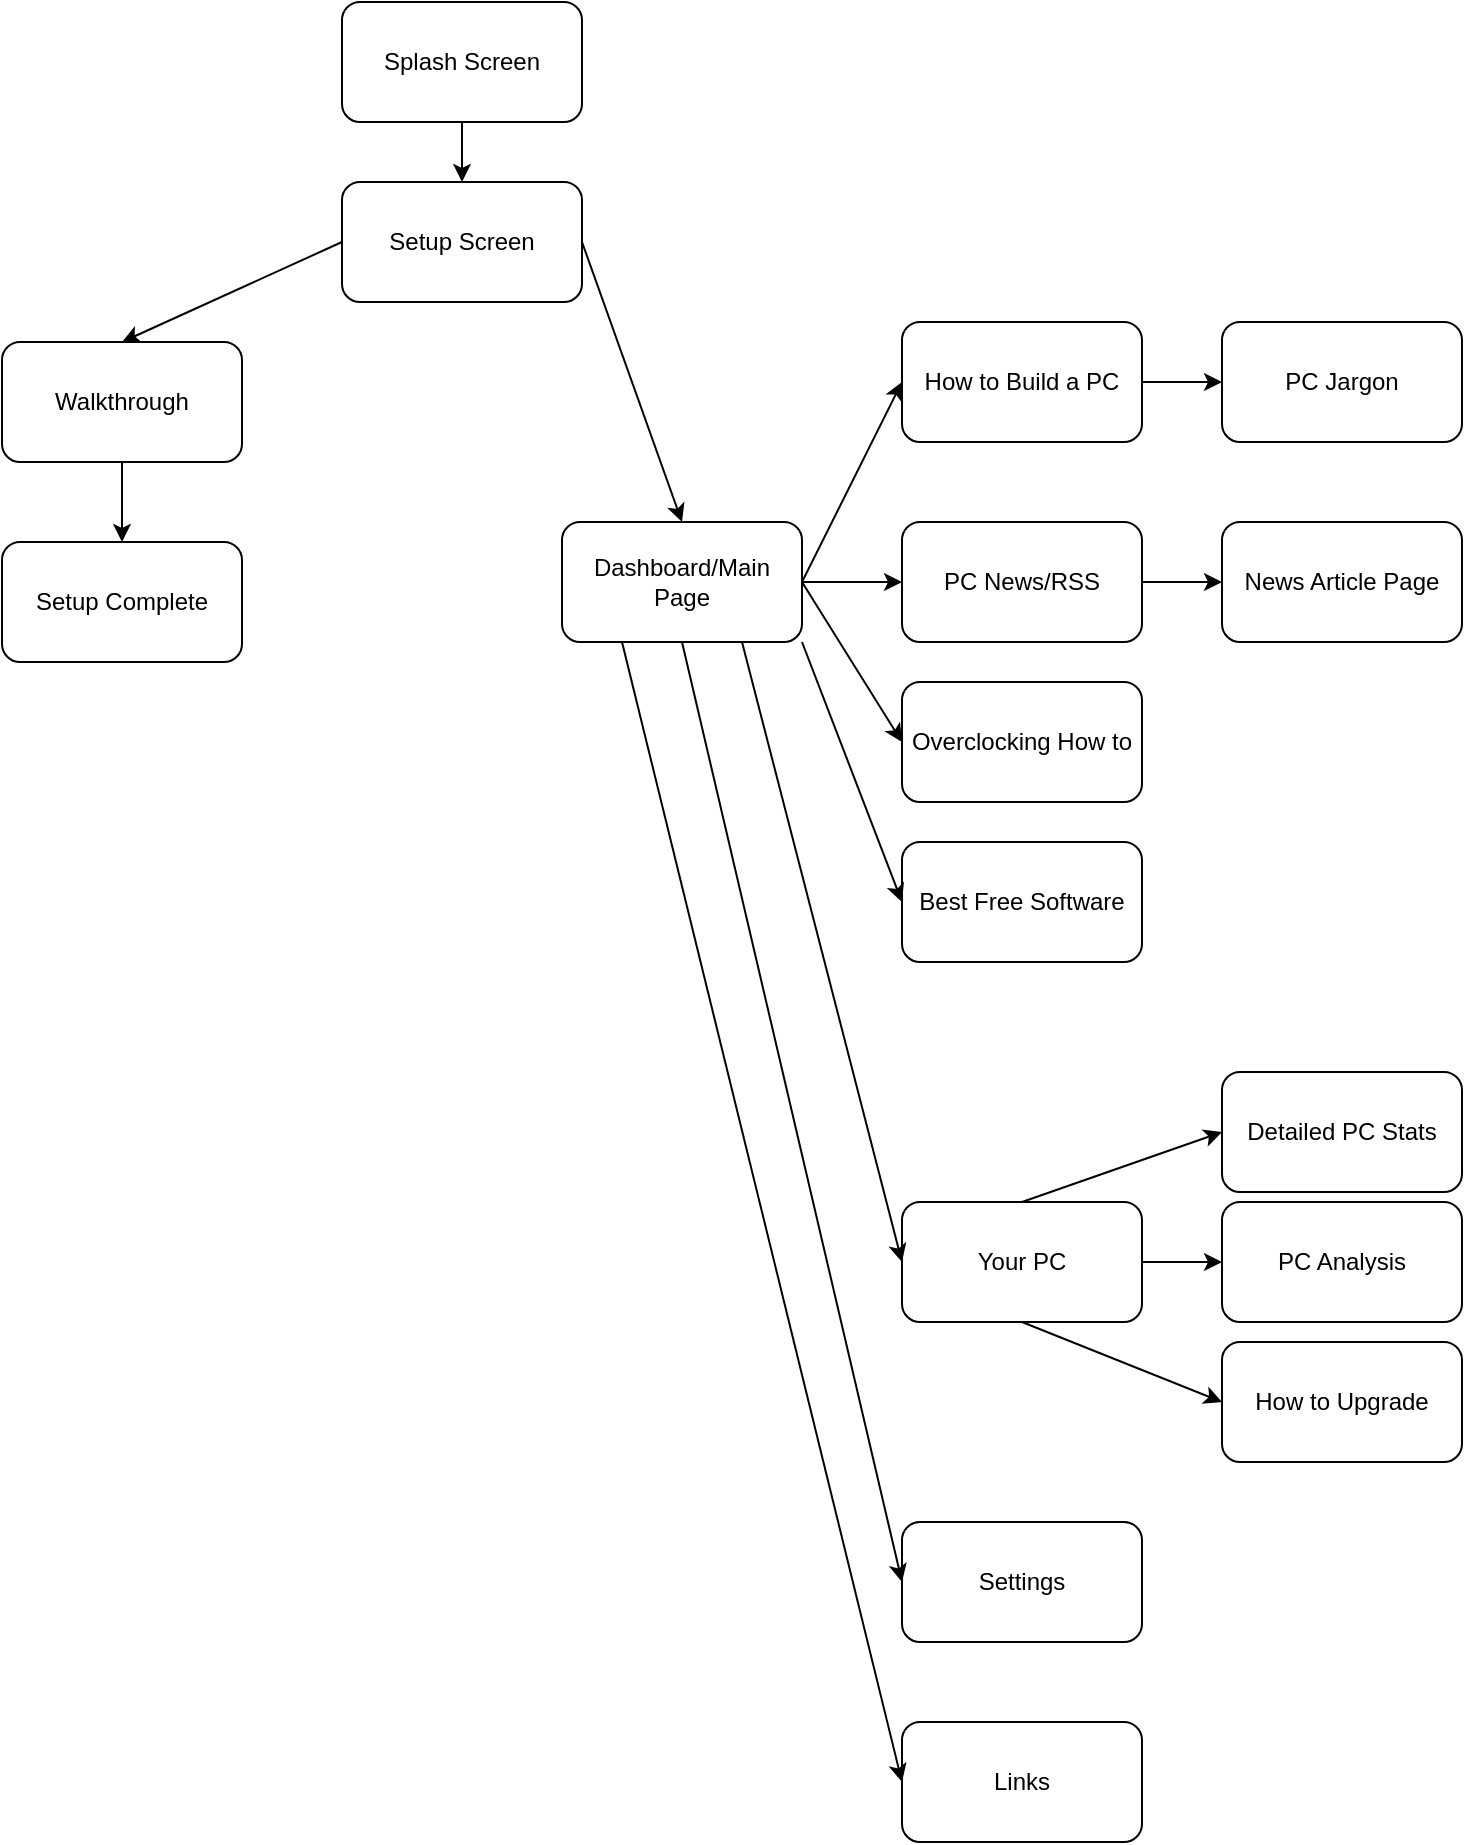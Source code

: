 <mxfile version="14.9.6" type="device"><diagram id="LSabIARCLMZxIvFWwGnL" name="Page-1"><mxGraphModel dx="499" dy="752" grid="1" gridSize="10" guides="1" tooltips="1" connect="1" arrows="1" fold="1" page="1" pageScale="1" pageWidth="827" pageHeight="1169" math="0" shadow="0"><root><mxCell id="0"/><mxCell id="1" parent="0"/><mxCell id="3n3l8hXC3s4jDKNn-olo-1" value="Splash Screen" style="rounded=1;whiteSpace=wrap;html=1;" vertex="1" parent="1"><mxGeometry x="210" y="10" width="120" height="60" as="geometry"/></mxCell><mxCell id="3n3l8hXC3s4jDKNn-olo-2" value="Setup Screen" style="rounded=1;whiteSpace=wrap;html=1;" vertex="1" parent="1"><mxGeometry x="210" y="100" width="120" height="60" as="geometry"/></mxCell><mxCell id="3n3l8hXC3s4jDKNn-olo-3" value="Dashboard/Main Page" style="rounded=1;whiteSpace=wrap;html=1;" vertex="1" parent="1"><mxGeometry x="320" y="270" width="120" height="60" as="geometry"/></mxCell><mxCell id="3n3l8hXC3s4jDKNn-olo-4" value="Walkthrough" style="rounded=1;whiteSpace=wrap;html=1;" vertex="1" parent="1"><mxGeometry x="40" y="180" width="120" height="60" as="geometry"/></mxCell><mxCell id="3n3l8hXC3s4jDKNn-olo-5" value="Setup Complete" style="rounded=1;whiteSpace=wrap;html=1;" vertex="1" parent="1"><mxGeometry x="40" y="280" width="120" height="60" as="geometry"/></mxCell><mxCell id="3n3l8hXC3s4jDKNn-olo-6" value="How to Build a PC" style="rounded=1;whiteSpace=wrap;html=1;" vertex="1" parent="1"><mxGeometry x="490" y="170" width="120" height="60" as="geometry"/></mxCell><mxCell id="3n3l8hXC3s4jDKNn-olo-7" value="PC News/RSS" style="rounded=1;whiteSpace=wrap;html=1;" vertex="1" parent="1"><mxGeometry x="490" y="270" width="120" height="60" as="geometry"/></mxCell><mxCell id="3n3l8hXC3s4jDKNn-olo-8" value="Overclocking How to" style="rounded=1;whiteSpace=wrap;html=1;" vertex="1" parent="1"><mxGeometry x="490" y="350" width="120" height="60" as="geometry"/></mxCell><mxCell id="3n3l8hXC3s4jDKNn-olo-9" value="Best Free Software" style="rounded=1;whiteSpace=wrap;html=1;" vertex="1" parent="1"><mxGeometry x="490" y="430" width="120" height="60" as="geometry"/></mxCell><mxCell id="3n3l8hXC3s4jDKNn-olo-11" value="Your PC" style="rounded=1;whiteSpace=wrap;html=1;" vertex="1" parent="1"><mxGeometry x="490" y="610" width="120" height="60" as="geometry"/></mxCell><mxCell id="3n3l8hXC3s4jDKNn-olo-12" value="Settings" style="rounded=1;whiteSpace=wrap;html=1;" vertex="1" parent="1"><mxGeometry x="490" y="770" width="120" height="60" as="geometry"/></mxCell><mxCell id="3n3l8hXC3s4jDKNn-olo-13" value="Links" style="rounded=1;whiteSpace=wrap;html=1;" vertex="1" parent="1"><mxGeometry x="490" y="870" width="120" height="60" as="geometry"/></mxCell><mxCell id="3n3l8hXC3s4jDKNn-olo-14" value="PC Jargon" style="rounded=1;whiteSpace=wrap;html=1;" vertex="1" parent="1"><mxGeometry x="650" y="170" width="120" height="60" as="geometry"/></mxCell><mxCell id="3n3l8hXC3s4jDKNn-olo-15" value="News Article Page" style="rounded=1;whiteSpace=wrap;html=1;" vertex="1" parent="1"><mxGeometry x="650" y="270" width="120" height="60" as="geometry"/></mxCell><mxCell id="3n3l8hXC3s4jDKNn-olo-17" value="Detailed PC Stats" style="rounded=1;whiteSpace=wrap;html=1;" vertex="1" parent="1"><mxGeometry x="650" y="545" width="120" height="60" as="geometry"/></mxCell><mxCell id="3n3l8hXC3s4jDKNn-olo-18" value="PC Analysis" style="rounded=1;whiteSpace=wrap;html=1;" vertex="1" parent="1"><mxGeometry x="650" y="610" width="120" height="60" as="geometry"/></mxCell><mxCell id="3n3l8hXC3s4jDKNn-olo-19" value="How to Upgrade" style="rounded=1;whiteSpace=wrap;html=1;" vertex="1" parent="1"><mxGeometry x="650" y="680" width="120" height="60" as="geometry"/></mxCell><mxCell id="3n3l8hXC3s4jDKNn-olo-20" value="" style="endArrow=classic;html=1;exitX=0.5;exitY=1;exitDx=0;exitDy=0;entryX=0.5;entryY=0;entryDx=0;entryDy=0;" edge="1" parent="1" source="3n3l8hXC3s4jDKNn-olo-1" target="3n3l8hXC3s4jDKNn-olo-2"><mxGeometry width="50" height="50" relative="1" as="geometry"><mxPoint x="310" y="110" as="sourcePoint"/><mxPoint x="360" y="60" as="targetPoint"/></mxGeometry></mxCell><mxCell id="3n3l8hXC3s4jDKNn-olo-21" value="" style="endArrow=classic;html=1;exitX=0;exitY=0.5;exitDx=0;exitDy=0;entryX=0.5;entryY=0;entryDx=0;entryDy=0;" edge="1" parent="1" source="3n3l8hXC3s4jDKNn-olo-2" target="3n3l8hXC3s4jDKNn-olo-4"><mxGeometry width="50" height="50" relative="1" as="geometry"><mxPoint x="110" y="150" as="sourcePoint"/><mxPoint x="160" y="100" as="targetPoint"/></mxGeometry></mxCell><mxCell id="3n3l8hXC3s4jDKNn-olo-23" value="" style="endArrow=classic;html=1;exitX=0.5;exitY=1;exitDx=0;exitDy=0;entryX=0.5;entryY=0;entryDx=0;entryDy=0;" edge="1" parent="1" source="3n3l8hXC3s4jDKNn-olo-4" target="3n3l8hXC3s4jDKNn-olo-5"><mxGeometry width="50" height="50" relative="1" as="geometry"><mxPoint x="210" y="360" as="sourcePoint"/><mxPoint x="260" y="310" as="targetPoint"/></mxGeometry></mxCell><mxCell id="3n3l8hXC3s4jDKNn-olo-24" value="" style="endArrow=classic;html=1;exitX=1;exitY=0.5;exitDx=0;exitDy=0;entryX=0.5;entryY=0;entryDx=0;entryDy=0;" edge="1" parent="1" source="3n3l8hXC3s4jDKNn-olo-2" target="3n3l8hXC3s4jDKNn-olo-3"><mxGeometry width="50" height="50" relative="1" as="geometry"><mxPoint x="320" y="210" as="sourcePoint"/><mxPoint x="370" y="160" as="targetPoint"/></mxGeometry></mxCell><mxCell id="3n3l8hXC3s4jDKNn-olo-25" value="" style="endArrow=classic;html=1;exitX=1;exitY=0.5;exitDx=0;exitDy=0;entryX=0;entryY=0.5;entryDx=0;entryDy=0;" edge="1" parent="1" source="3n3l8hXC3s4jDKNn-olo-3" target="3n3l8hXC3s4jDKNn-olo-7"><mxGeometry width="50" height="50" relative="1" as="geometry"><mxPoint x="400" y="420" as="sourcePoint"/><mxPoint x="450" y="370" as="targetPoint"/></mxGeometry></mxCell><mxCell id="3n3l8hXC3s4jDKNn-olo-26" value="" style="endArrow=classic;html=1;exitX=1;exitY=0.5;exitDx=0;exitDy=0;entryX=0;entryY=0.5;entryDx=0;entryDy=0;" edge="1" parent="1" source="3n3l8hXC3s4jDKNn-olo-3" target="3n3l8hXC3s4jDKNn-olo-8"><mxGeometry width="50" height="50" relative="1" as="geometry"><mxPoint x="380" y="430" as="sourcePoint"/><mxPoint x="430" y="380" as="targetPoint"/></mxGeometry></mxCell><mxCell id="3n3l8hXC3s4jDKNn-olo-27" value="" style="endArrow=classic;html=1;exitX=1;exitY=1;exitDx=0;exitDy=0;entryX=0;entryY=0.5;entryDx=0;entryDy=0;" edge="1" parent="1" source="3n3l8hXC3s4jDKNn-olo-3" target="3n3l8hXC3s4jDKNn-olo-9"><mxGeometry width="50" height="50" relative="1" as="geometry"><mxPoint x="410" y="440" as="sourcePoint"/><mxPoint x="460" y="390" as="targetPoint"/></mxGeometry></mxCell><mxCell id="3n3l8hXC3s4jDKNn-olo-28" value="" style="endArrow=classic;html=1;exitX=0.75;exitY=1;exitDx=0;exitDy=0;entryX=0;entryY=0.5;entryDx=0;entryDy=0;" edge="1" parent="1" source="3n3l8hXC3s4jDKNn-olo-3" target="3n3l8hXC3s4jDKNn-olo-11"><mxGeometry width="50" height="50" relative="1" as="geometry"><mxPoint x="360" y="620" as="sourcePoint"/><mxPoint x="410" y="570" as="targetPoint"/></mxGeometry></mxCell><mxCell id="3n3l8hXC3s4jDKNn-olo-29" value="" style="endArrow=classic;html=1;exitX=0.5;exitY=1;exitDx=0;exitDy=0;entryX=0;entryY=0.5;entryDx=0;entryDy=0;" edge="1" parent="1" source="3n3l8hXC3s4jDKNn-olo-3" target="3n3l8hXC3s4jDKNn-olo-12"><mxGeometry width="50" height="50" relative="1" as="geometry"><mxPoint x="360" y="660" as="sourcePoint"/><mxPoint x="410" y="610" as="targetPoint"/></mxGeometry></mxCell><mxCell id="3n3l8hXC3s4jDKNn-olo-30" value="" style="endArrow=classic;html=1;exitX=0.25;exitY=1;exitDx=0;exitDy=0;entryX=0;entryY=0.5;entryDx=0;entryDy=0;" edge="1" parent="1" source="3n3l8hXC3s4jDKNn-olo-3" target="3n3l8hXC3s4jDKNn-olo-13"><mxGeometry width="50" height="50" relative="1" as="geometry"><mxPoint x="380" y="700" as="sourcePoint"/><mxPoint x="430" y="650" as="targetPoint"/></mxGeometry></mxCell><mxCell id="3n3l8hXC3s4jDKNn-olo-31" value="" style="endArrow=classic;html=1;exitX=1;exitY=0.5;exitDx=0;exitDy=0;entryX=0;entryY=0.5;entryDx=0;entryDy=0;" edge="1" parent="1" source="3n3l8hXC3s4jDKNn-olo-11" target="3n3l8hXC3s4jDKNn-olo-18"><mxGeometry width="50" height="50" relative="1" as="geometry"><mxPoint x="500" y="600" as="sourcePoint"/><mxPoint x="550" y="550" as="targetPoint"/></mxGeometry></mxCell><mxCell id="3n3l8hXC3s4jDKNn-olo-32" value="" style="endArrow=classic;html=1;exitX=0.5;exitY=1;exitDx=0;exitDy=0;entryX=0;entryY=0.5;entryDx=0;entryDy=0;" edge="1" parent="1" source="3n3l8hXC3s4jDKNn-olo-11" target="3n3l8hXC3s4jDKNn-olo-19"><mxGeometry width="50" height="50" relative="1" as="geometry"><mxPoint x="580" y="750" as="sourcePoint"/><mxPoint x="630" y="700" as="targetPoint"/></mxGeometry></mxCell><mxCell id="3n3l8hXC3s4jDKNn-olo-33" value="" style="endArrow=classic;html=1;exitX=0.5;exitY=0;exitDx=0;exitDy=0;entryX=0;entryY=0.5;entryDx=0;entryDy=0;" edge="1" parent="1" source="3n3l8hXC3s4jDKNn-olo-11" target="3n3l8hXC3s4jDKNn-olo-17"><mxGeometry width="50" height="50" relative="1" as="geometry"><mxPoint x="560" y="590" as="sourcePoint"/><mxPoint x="610" y="540" as="targetPoint"/></mxGeometry></mxCell><mxCell id="3n3l8hXC3s4jDKNn-olo-34" value="" style="endArrow=classic;html=1;exitX=1;exitY=0.5;exitDx=0;exitDy=0;entryX=0;entryY=0.5;entryDx=0;entryDy=0;" edge="1" parent="1" source="3n3l8hXC3s4jDKNn-olo-7" target="3n3l8hXC3s4jDKNn-olo-15"><mxGeometry width="50" height="50" relative="1" as="geometry"><mxPoint x="650" y="440" as="sourcePoint"/><mxPoint x="700" y="390" as="targetPoint"/></mxGeometry></mxCell><mxCell id="3n3l8hXC3s4jDKNn-olo-35" value="" style="endArrow=classic;html=1;exitX=1;exitY=0.5;exitDx=0;exitDy=0;entryX=0;entryY=0.5;entryDx=0;entryDy=0;" edge="1" parent="1" source="3n3l8hXC3s4jDKNn-olo-3" target="3n3l8hXC3s4jDKNn-olo-6"><mxGeometry width="50" height="50" relative="1" as="geometry"><mxPoint x="620" y="120" as="sourcePoint"/><mxPoint x="670" y="70" as="targetPoint"/></mxGeometry></mxCell><mxCell id="3n3l8hXC3s4jDKNn-olo-36" value="" style="endArrow=classic;html=1;exitX=1;exitY=0.5;exitDx=0;exitDy=0;entryX=0;entryY=0.5;entryDx=0;entryDy=0;" edge="1" parent="1" source="3n3l8hXC3s4jDKNn-olo-6" target="3n3l8hXC3s4jDKNn-olo-14"><mxGeometry width="50" height="50" relative="1" as="geometry"><mxPoint x="610" y="170" as="sourcePoint"/><mxPoint x="660" y="120" as="targetPoint"/></mxGeometry></mxCell></root></mxGraphModel></diagram></mxfile>